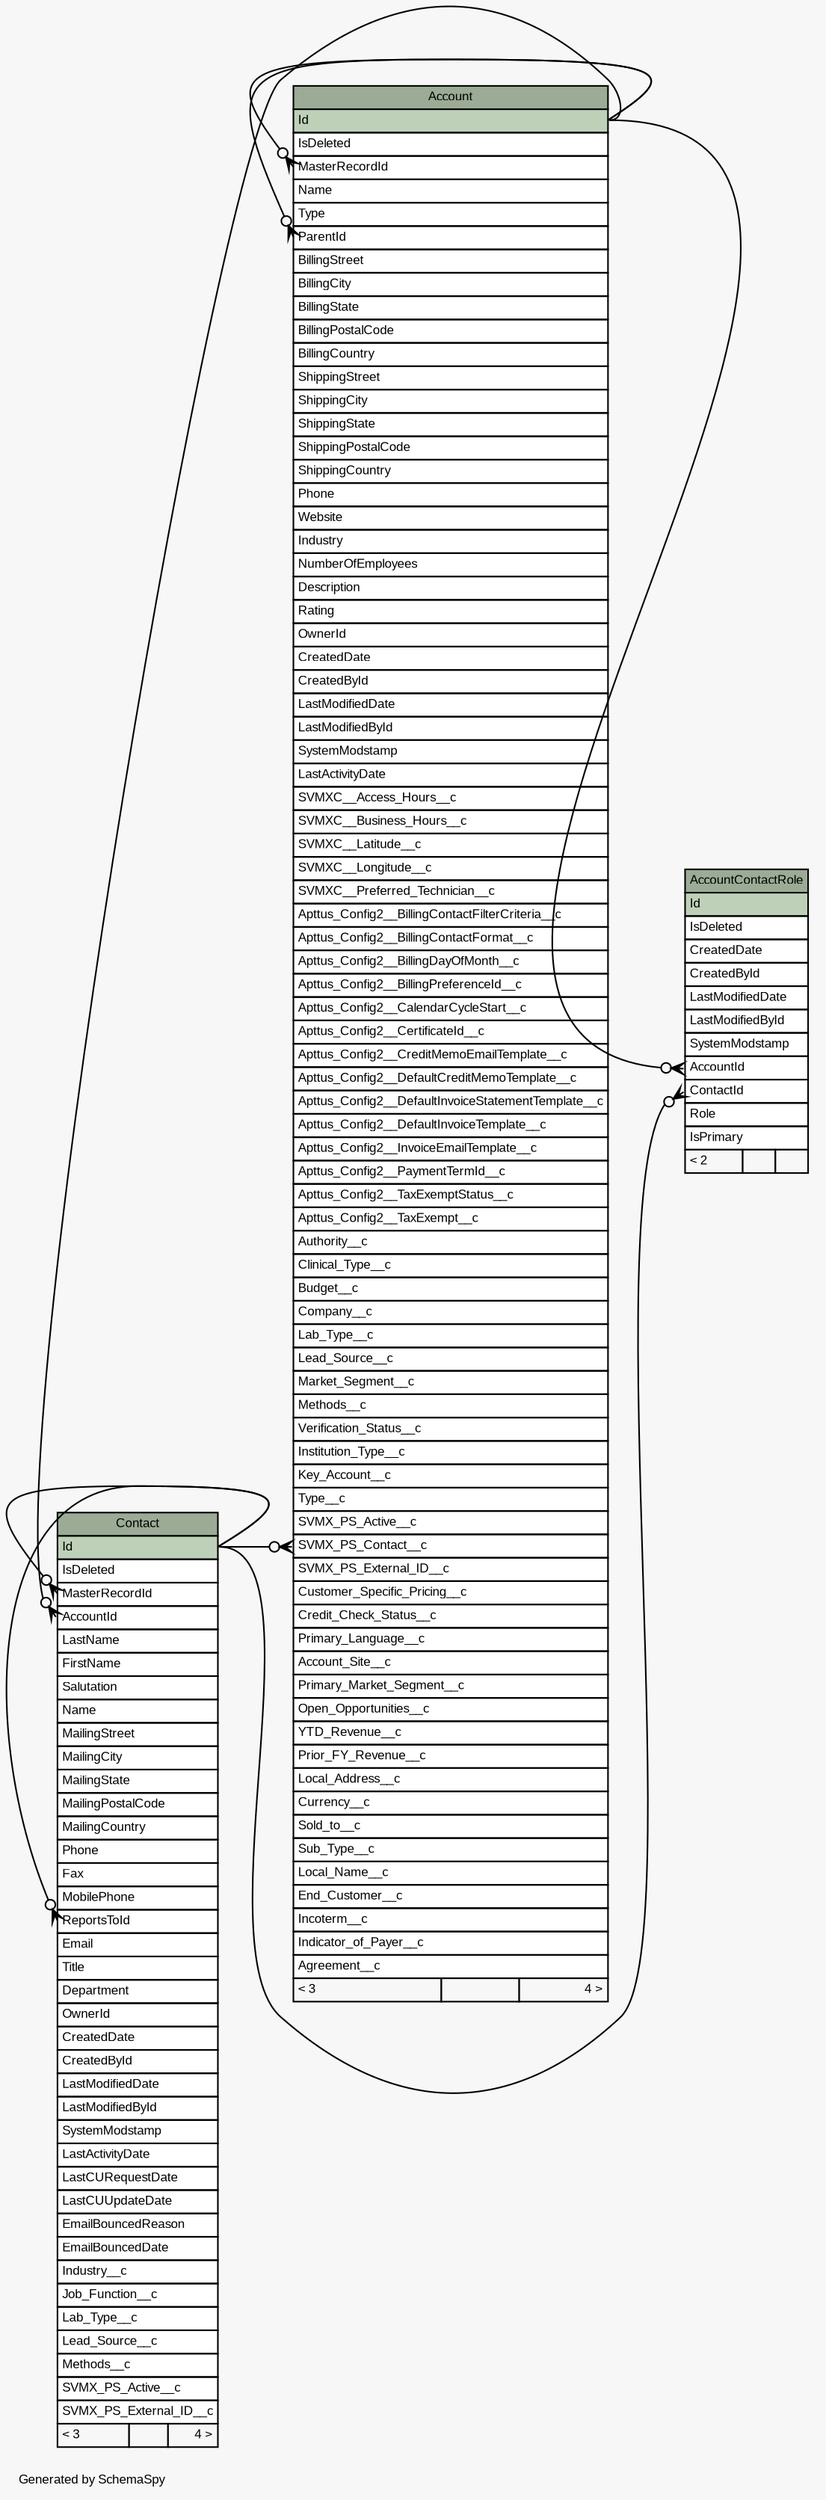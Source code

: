 // dot 2.40.1 on Mac OS X 10.12.6
// SchemaSpy rev 590
digraph "largeRelationshipsDiagram" {
  graph [
    rankdir="RL"
    bgcolor="#f7f7f7"
    label="\nGenerated by SchemaSpy"
    labeljust="l"
    nodesep="0.18"
    ranksep="0.46"
    fontname="Arial"
    fontsize="8"
  ];
  node [
    fontname="Arial"
    fontsize="8"
    shape="plaintext"
  ];
  edge [
    arrowsize="0.8"
  ];
  "Account" [
    label=<
    <TABLE BORDER="0" CELLBORDER="1" CELLSPACING="0" BGCOLOR="#ffffff">
      <TR><TD COLSPAN="3" BGCOLOR="#9bab96" ALIGN="CENTER">Account</TD></TR>
      <TR><TD PORT="Id" COLSPAN="3" BGCOLOR="#bed1b8" ALIGN="LEFT">Id</TD></TR>
      <TR><TD PORT="IsDeleted" COLSPAN="3" ALIGN="LEFT">IsDeleted</TD></TR>
      <TR><TD PORT="MasterRecordId" COLSPAN="3" ALIGN="LEFT">MasterRecordId</TD></TR>
      <TR><TD PORT="Name" COLSPAN="3" ALIGN="LEFT">Name</TD></TR>
      <TR><TD PORT="Type" COLSPAN="3" ALIGN="LEFT">Type</TD></TR>
      <TR><TD PORT="ParentId" COLSPAN="3" ALIGN="LEFT">ParentId</TD></TR>
      <TR><TD PORT="BillingStreet" COLSPAN="3" ALIGN="LEFT">BillingStreet</TD></TR>
      <TR><TD PORT="BillingCity" COLSPAN="3" ALIGN="LEFT">BillingCity</TD></TR>
      <TR><TD PORT="BillingState" COLSPAN="3" ALIGN="LEFT">BillingState</TD></TR>
      <TR><TD PORT="BillingPostalCode" COLSPAN="3" ALIGN="LEFT">BillingPostalCode</TD></TR>
      <TR><TD PORT="BillingCountry" COLSPAN="3" ALIGN="LEFT">BillingCountry</TD></TR>
      <TR><TD PORT="ShippingStreet" COLSPAN="3" ALIGN="LEFT">ShippingStreet</TD></TR>
      <TR><TD PORT="ShippingCity" COLSPAN="3" ALIGN="LEFT">ShippingCity</TD></TR>
      <TR><TD PORT="ShippingState" COLSPAN="3" ALIGN="LEFT">ShippingState</TD></TR>
      <TR><TD PORT="ShippingPostalCode" COLSPAN="3" ALIGN="LEFT">ShippingPostalCode</TD></TR>
      <TR><TD PORT="ShippingCountry" COLSPAN="3" ALIGN="LEFT">ShippingCountry</TD></TR>
      <TR><TD PORT="Phone" COLSPAN="3" ALIGN="LEFT">Phone</TD></TR>
      <TR><TD PORT="Website" COLSPAN="3" ALIGN="LEFT">Website</TD></TR>
      <TR><TD PORT="Industry" COLSPAN="3" ALIGN="LEFT">Industry</TD></TR>
      <TR><TD PORT="NumberOfEmployees" COLSPAN="3" ALIGN="LEFT">NumberOfEmployees</TD></TR>
      <TR><TD PORT="Description" COLSPAN="3" ALIGN="LEFT">Description</TD></TR>
      <TR><TD PORT="Rating" COLSPAN="3" ALIGN="LEFT">Rating</TD></TR>
      <TR><TD PORT="OwnerId" COLSPAN="3" ALIGN="LEFT">OwnerId</TD></TR>
      <TR><TD PORT="CreatedDate" COLSPAN="3" ALIGN="LEFT">CreatedDate</TD></TR>
      <TR><TD PORT="CreatedById" COLSPAN="3" ALIGN="LEFT">CreatedById</TD></TR>
      <TR><TD PORT="LastModifiedDate" COLSPAN="3" ALIGN="LEFT">LastModifiedDate</TD></TR>
      <TR><TD PORT="LastModifiedById" COLSPAN="3" ALIGN="LEFT">LastModifiedById</TD></TR>
      <TR><TD PORT="SystemModstamp" COLSPAN="3" ALIGN="LEFT">SystemModstamp</TD></TR>
      <TR><TD PORT="LastActivityDate" COLSPAN="3" ALIGN="LEFT">LastActivityDate</TD></TR>
      <TR><TD PORT="SVMXC__Access_Hours__c" COLSPAN="3" ALIGN="LEFT">SVMXC__Access_Hours__c</TD></TR>
      <TR><TD PORT="SVMXC__Business_Hours__c" COLSPAN="3" ALIGN="LEFT">SVMXC__Business_Hours__c</TD></TR>
      <TR><TD PORT="SVMXC__Latitude__c" COLSPAN="3" ALIGN="LEFT">SVMXC__Latitude__c</TD></TR>
      <TR><TD PORT="SVMXC__Longitude__c" COLSPAN="3" ALIGN="LEFT">SVMXC__Longitude__c</TD></TR>
      <TR><TD PORT="SVMXC__Preferred_Technician__c" COLSPAN="3" ALIGN="LEFT">SVMXC__Preferred_Technician__c</TD></TR>
      <TR><TD PORT="Apttus_Config2__BillingContactFilterCriteria__c" COLSPAN="3" ALIGN="LEFT">Apttus_Config2__BillingContactFilterCriteria__c</TD></TR>
      <TR><TD PORT="Apttus_Config2__BillingContactFormat__c" COLSPAN="3" ALIGN="LEFT">Apttus_Config2__BillingContactFormat__c</TD></TR>
      <TR><TD PORT="Apttus_Config2__BillingDayOfMonth__c" COLSPAN="3" ALIGN="LEFT">Apttus_Config2__BillingDayOfMonth__c</TD></TR>
      <TR><TD PORT="Apttus_Config2__BillingPreferenceId__c" COLSPAN="3" ALIGN="LEFT">Apttus_Config2__BillingPreferenceId__c</TD></TR>
      <TR><TD PORT="Apttus_Config2__CalendarCycleStart__c" COLSPAN="3" ALIGN="LEFT">Apttus_Config2__CalendarCycleStart__c</TD></TR>
      <TR><TD PORT="Apttus_Config2__CertificateId__c" COLSPAN="3" ALIGN="LEFT">Apttus_Config2__CertificateId__c</TD></TR>
      <TR><TD PORT="Apttus_Config2__CreditMemoEmailTemplate__c" COLSPAN="3" ALIGN="LEFT">Apttus_Config2__CreditMemoEmailTemplate__c</TD></TR>
      <TR><TD PORT="Apttus_Config2__DefaultCreditMemoTemplate__c" COLSPAN="3" ALIGN="LEFT">Apttus_Config2__DefaultCreditMemoTemplate__c</TD></TR>
      <TR><TD PORT="Apttus_Config2__DefaultInvoiceStatementTemplate__c" COLSPAN="3" ALIGN="LEFT">Apttus_Config2__DefaultInvoiceStatementTemplate__c</TD></TR>
      <TR><TD PORT="Apttus_Config2__DefaultInvoiceTemplate__c" COLSPAN="3" ALIGN="LEFT">Apttus_Config2__DefaultInvoiceTemplate__c</TD></TR>
      <TR><TD PORT="Apttus_Config2__InvoiceEmailTemplate__c" COLSPAN="3" ALIGN="LEFT">Apttus_Config2__InvoiceEmailTemplate__c</TD></TR>
      <TR><TD PORT="Apttus_Config2__PaymentTermId__c" COLSPAN="3" ALIGN="LEFT">Apttus_Config2__PaymentTermId__c</TD></TR>
      <TR><TD PORT="Apttus_Config2__TaxExemptStatus__c" COLSPAN="3" ALIGN="LEFT">Apttus_Config2__TaxExemptStatus__c</TD></TR>
      <TR><TD PORT="Apttus_Config2__TaxExempt__c" COLSPAN="3" ALIGN="LEFT">Apttus_Config2__TaxExempt__c</TD></TR>
      <TR><TD PORT="Authority__c" COLSPAN="3" ALIGN="LEFT">Authority__c</TD></TR>
      <TR><TD PORT="Clinical_Type__c" COLSPAN="3" ALIGN="LEFT">Clinical_Type__c</TD></TR>
      <TR><TD PORT="Budget__c" COLSPAN="3" ALIGN="LEFT">Budget__c</TD></TR>
      <TR><TD PORT="Company__c" COLSPAN="3" ALIGN="LEFT">Company__c</TD></TR>
      <TR><TD PORT="Lab_Type__c" COLSPAN="3" ALIGN="LEFT">Lab_Type__c</TD></TR>
      <TR><TD PORT="Lead_Source__c" COLSPAN="3" ALIGN="LEFT">Lead_Source__c</TD></TR>
      <TR><TD PORT="Market_Segment__c" COLSPAN="3" ALIGN="LEFT">Market_Segment__c</TD></TR>
      <TR><TD PORT="Methods__c" COLSPAN="3" ALIGN="LEFT">Methods__c</TD></TR>
      <TR><TD PORT="Verification_Status__c" COLSPAN="3" ALIGN="LEFT">Verification_Status__c</TD></TR>
      <TR><TD PORT="Institution_Type__c" COLSPAN="3" ALIGN="LEFT">Institution_Type__c</TD></TR>
      <TR><TD PORT="Key_Account__c" COLSPAN="3" ALIGN="LEFT">Key_Account__c</TD></TR>
      <TR><TD PORT="Type__c" COLSPAN="3" ALIGN="LEFT">Type__c</TD></TR>
      <TR><TD PORT="SVMX_PS_Active__c" COLSPAN="3" ALIGN="LEFT">SVMX_PS_Active__c</TD></TR>
      <TR><TD PORT="SVMX_PS_Contact__c" COLSPAN="3" ALIGN="LEFT">SVMX_PS_Contact__c</TD></TR>
      <TR><TD PORT="SVMX_PS_External_ID__c" COLSPAN="3" ALIGN="LEFT">SVMX_PS_External_ID__c</TD></TR>
      <TR><TD PORT="Customer_Specific_Pricing__c" COLSPAN="3" ALIGN="LEFT">Customer_Specific_Pricing__c</TD></TR>
      <TR><TD PORT="Credit_Check_Status__c" COLSPAN="3" ALIGN="LEFT">Credit_Check_Status__c</TD></TR>
      <TR><TD PORT="Primary_Language__c" COLSPAN="3" ALIGN="LEFT">Primary_Language__c</TD></TR>
      <TR><TD PORT="Account_Site__c" COLSPAN="3" ALIGN="LEFT">Account_Site__c</TD></TR>
      <TR><TD PORT="Primary_Market_Segment__c" COLSPAN="3" ALIGN="LEFT">Primary_Market_Segment__c</TD></TR>
      <TR><TD PORT="Open_Opportunities__c" COLSPAN="3" ALIGN="LEFT">Open_Opportunities__c</TD></TR>
      <TR><TD PORT="YTD_Revenue__c" COLSPAN="3" ALIGN="LEFT">YTD_Revenue__c</TD></TR>
      <TR><TD PORT="Prior_FY_Revenue__c" COLSPAN="3" ALIGN="LEFT">Prior_FY_Revenue__c</TD></TR>
      <TR><TD PORT="Local_Address__c" COLSPAN="3" ALIGN="LEFT">Local_Address__c</TD></TR>
      <TR><TD PORT="Currency__c" COLSPAN="3" ALIGN="LEFT">Currency__c</TD></TR>
      <TR><TD PORT="Sold_to__c" COLSPAN="3" ALIGN="LEFT">Sold_to__c</TD></TR>
      <TR><TD PORT="Sub_Type__c" COLSPAN="3" ALIGN="LEFT">Sub_Type__c</TD></TR>
      <TR><TD PORT="Local_Name__c" COLSPAN="3" ALIGN="LEFT">Local_Name__c</TD></TR>
      <TR><TD PORT="End_Customer__c" COLSPAN="3" ALIGN="LEFT">End_Customer__c</TD></TR>
      <TR><TD PORT="Incoterm__c" COLSPAN="3" ALIGN="LEFT">Incoterm__c</TD></TR>
      <TR><TD PORT="Indicator_of_Payer__c" COLSPAN="3" ALIGN="LEFT">Indicator_of_Payer__c</TD></TR>
      <TR><TD PORT="Agreement__c" COLSPAN="3" ALIGN="LEFT">Agreement__c</TD></TR>
      <TR><TD ALIGN="LEFT" BGCOLOR="#f7f7f7">&lt; 3</TD><TD ALIGN="RIGHT" BGCOLOR="#f7f7f7">  </TD><TD ALIGN="RIGHT" BGCOLOR="#f7f7f7">4 &gt;</TD></TR>
    </TABLE>>
    URL="tables/Account.html"
    tooltip="Account"
  ];
  "AccountContactRole" [
    label=<
    <TABLE BORDER="0" CELLBORDER="1" CELLSPACING="0" BGCOLOR="#ffffff">
      <TR><TD COLSPAN="3" BGCOLOR="#9bab96" ALIGN="CENTER">AccountContactRole</TD></TR>
      <TR><TD PORT="Id" COLSPAN="3" BGCOLOR="#bed1b8" ALIGN="LEFT">Id</TD></TR>
      <TR><TD PORT="IsDeleted" COLSPAN="3" ALIGN="LEFT">IsDeleted</TD></TR>
      <TR><TD PORT="CreatedDate" COLSPAN="3" ALIGN="LEFT">CreatedDate</TD></TR>
      <TR><TD PORT="CreatedById" COLSPAN="3" ALIGN="LEFT">CreatedById</TD></TR>
      <TR><TD PORT="LastModifiedDate" COLSPAN="3" ALIGN="LEFT">LastModifiedDate</TD></TR>
      <TR><TD PORT="LastModifiedById" COLSPAN="3" ALIGN="LEFT">LastModifiedById</TD></TR>
      <TR><TD PORT="SystemModstamp" COLSPAN="3" ALIGN="LEFT">SystemModstamp</TD></TR>
      <TR><TD PORT="AccountId" COLSPAN="3" ALIGN="LEFT">AccountId</TD></TR>
      <TR><TD PORT="ContactId" COLSPAN="3" ALIGN="LEFT">ContactId</TD></TR>
      <TR><TD PORT="Role" COLSPAN="3" ALIGN="LEFT">Role</TD></TR>
      <TR><TD PORT="IsPrimary" COLSPAN="3" ALIGN="LEFT">IsPrimary</TD></TR>
      <TR><TD ALIGN="LEFT" BGCOLOR="#f7f7f7">&lt; 2</TD><TD ALIGN="RIGHT" BGCOLOR="#f7f7f7">  </TD><TD ALIGN="RIGHT" BGCOLOR="#f7f7f7">  </TD></TR>
    </TABLE>>
    URL="tables/AccountContactRole.html"
    tooltip="AccountContactRole"
  ];
  "Contact" [
    label=<
    <TABLE BORDER="0" CELLBORDER="1" CELLSPACING="0" BGCOLOR="#ffffff">
      <TR><TD COLSPAN="3" BGCOLOR="#9bab96" ALIGN="CENTER">Contact</TD></TR>
      <TR><TD PORT="Id" COLSPAN="3" BGCOLOR="#bed1b8" ALIGN="LEFT">Id</TD></TR>
      <TR><TD PORT="IsDeleted" COLSPAN="3" ALIGN="LEFT">IsDeleted</TD></TR>
      <TR><TD PORT="MasterRecordId" COLSPAN="3" ALIGN="LEFT">MasterRecordId</TD></TR>
      <TR><TD PORT="AccountId" COLSPAN="3" ALIGN="LEFT">AccountId</TD></TR>
      <TR><TD PORT="LastName" COLSPAN="3" ALIGN="LEFT">LastName</TD></TR>
      <TR><TD PORT="FirstName" COLSPAN="3" ALIGN="LEFT">FirstName</TD></TR>
      <TR><TD PORT="Salutation" COLSPAN="3" ALIGN="LEFT">Salutation</TD></TR>
      <TR><TD PORT="Name" COLSPAN="3" ALIGN="LEFT">Name</TD></TR>
      <TR><TD PORT="MailingStreet" COLSPAN="3" ALIGN="LEFT">MailingStreet</TD></TR>
      <TR><TD PORT="MailingCity" COLSPAN="3" ALIGN="LEFT">MailingCity</TD></TR>
      <TR><TD PORT="MailingState" COLSPAN="3" ALIGN="LEFT">MailingState</TD></TR>
      <TR><TD PORT="MailingPostalCode" COLSPAN="3" ALIGN="LEFT">MailingPostalCode</TD></TR>
      <TR><TD PORT="MailingCountry" COLSPAN="3" ALIGN="LEFT">MailingCountry</TD></TR>
      <TR><TD PORT="Phone" COLSPAN="3" ALIGN="LEFT">Phone</TD></TR>
      <TR><TD PORT="Fax" COLSPAN="3" ALIGN="LEFT">Fax</TD></TR>
      <TR><TD PORT="MobilePhone" COLSPAN="3" ALIGN="LEFT">MobilePhone</TD></TR>
      <TR><TD PORT="ReportsToId" COLSPAN="3" ALIGN="LEFT">ReportsToId</TD></TR>
      <TR><TD PORT="Email" COLSPAN="3" ALIGN="LEFT">Email</TD></TR>
      <TR><TD PORT="Title" COLSPAN="3" ALIGN="LEFT">Title</TD></TR>
      <TR><TD PORT="Department" COLSPAN="3" ALIGN="LEFT">Department</TD></TR>
      <TR><TD PORT="OwnerId" COLSPAN="3" ALIGN="LEFT">OwnerId</TD></TR>
      <TR><TD PORT="CreatedDate" COLSPAN="3" ALIGN="LEFT">CreatedDate</TD></TR>
      <TR><TD PORT="CreatedById" COLSPAN="3" ALIGN="LEFT">CreatedById</TD></TR>
      <TR><TD PORT="LastModifiedDate" COLSPAN="3" ALIGN="LEFT">LastModifiedDate</TD></TR>
      <TR><TD PORT="LastModifiedById" COLSPAN="3" ALIGN="LEFT">LastModifiedById</TD></TR>
      <TR><TD PORT="SystemModstamp" COLSPAN="3" ALIGN="LEFT">SystemModstamp</TD></TR>
      <TR><TD PORT="LastActivityDate" COLSPAN="3" ALIGN="LEFT">LastActivityDate</TD></TR>
      <TR><TD PORT="LastCURequestDate" COLSPAN="3" ALIGN="LEFT">LastCURequestDate</TD></TR>
      <TR><TD PORT="LastCUUpdateDate" COLSPAN="3" ALIGN="LEFT">LastCUUpdateDate</TD></TR>
      <TR><TD PORT="EmailBouncedReason" COLSPAN="3" ALIGN="LEFT">EmailBouncedReason</TD></TR>
      <TR><TD PORT="EmailBouncedDate" COLSPAN="3" ALIGN="LEFT">EmailBouncedDate</TD></TR>
      <TR><TD PORT="Industry__c" COLSPAN="3" ALIGN="LEFT">Industry__c</TD></TR>
      <TR><TD PORT="Job_Function__c" COLSPAN="3" ALIGN="LEFT">Job_Function__c</TD></TR>
      <TR><TD PORT="Lab_Type__c" COLSPAN="3" ALIGN="LEFT">Lab_Type__c</TD></TR>
      <TR><TD PORT="Lead_Source__c" COLSPAN="3" ALIGN="LEFT">Lead_Source__c</TD></TR>
      <TR><TD PORT="Methods__c" COLSPAN="3" ALIGN="LEFT">Methods__c</TD></TR>
      <TR><TD PORT="SVMX_PS_Active__c" COLSPAN="3" ALIGN="LEFT">SVMX_PS_Active__c</TD></TR>
      <TR><TD PORT="SVMX_PS_External_ID__c" COLSPAN="3" ALIGN="LEFT">SVMX_PS_External_ID__c</TD></TR>
      <TR><TD ALIGN="LEFT" BGCOLOR="#f7f7f7">&lt; 3</TD><TD ALIGN="RIGHT" BGCOLOR="#f7f7f7">  </TD><TD ALIGN="RIGHT" BGCOLOR="#f7f7f7">4 &gt;</TD></TR>
    </TABLE>>
    URL="tables/Contact.html"
    tooltip="Contact"
  ];
  "Account":"MasterRecordId":w -> "Account":"Id":e [arrowhead=none dir=back arrowtail=crowodot];
  "Account":"ParentId":w -> "Account":"Id":e [arrowhead=none dir=back arrowtail=crowodot];
  "Account":"SVMX_PS_Contact__c":w -> "Contact":"Id":e [arrowhead=none dir=back arrowtail=crowodot];
  "AccountContactRole":"AccountId":w -> "Account":"Id":e [arrowhead=none dir=back arrowtail=crowodot];
  "AccountContactRole":"ContactId":w -> "Contact":"Id":e [arrowhead=none dir=back arrowtail=crowodot];
  "Contact":"AccountId":w -> "Account":"Id":e [arrowhead=none dir=back arrowtail=crowodot];
  "Contact":"MasterRecordId":w -> "Contact":"Id":e [arrowhead=none dir=back arrowtail=crowodot];
  "Contact":"ReportsToId":w -> "Contact":"Id":e [arrowhead=none dir=back arrowtail=crowodot];
}
